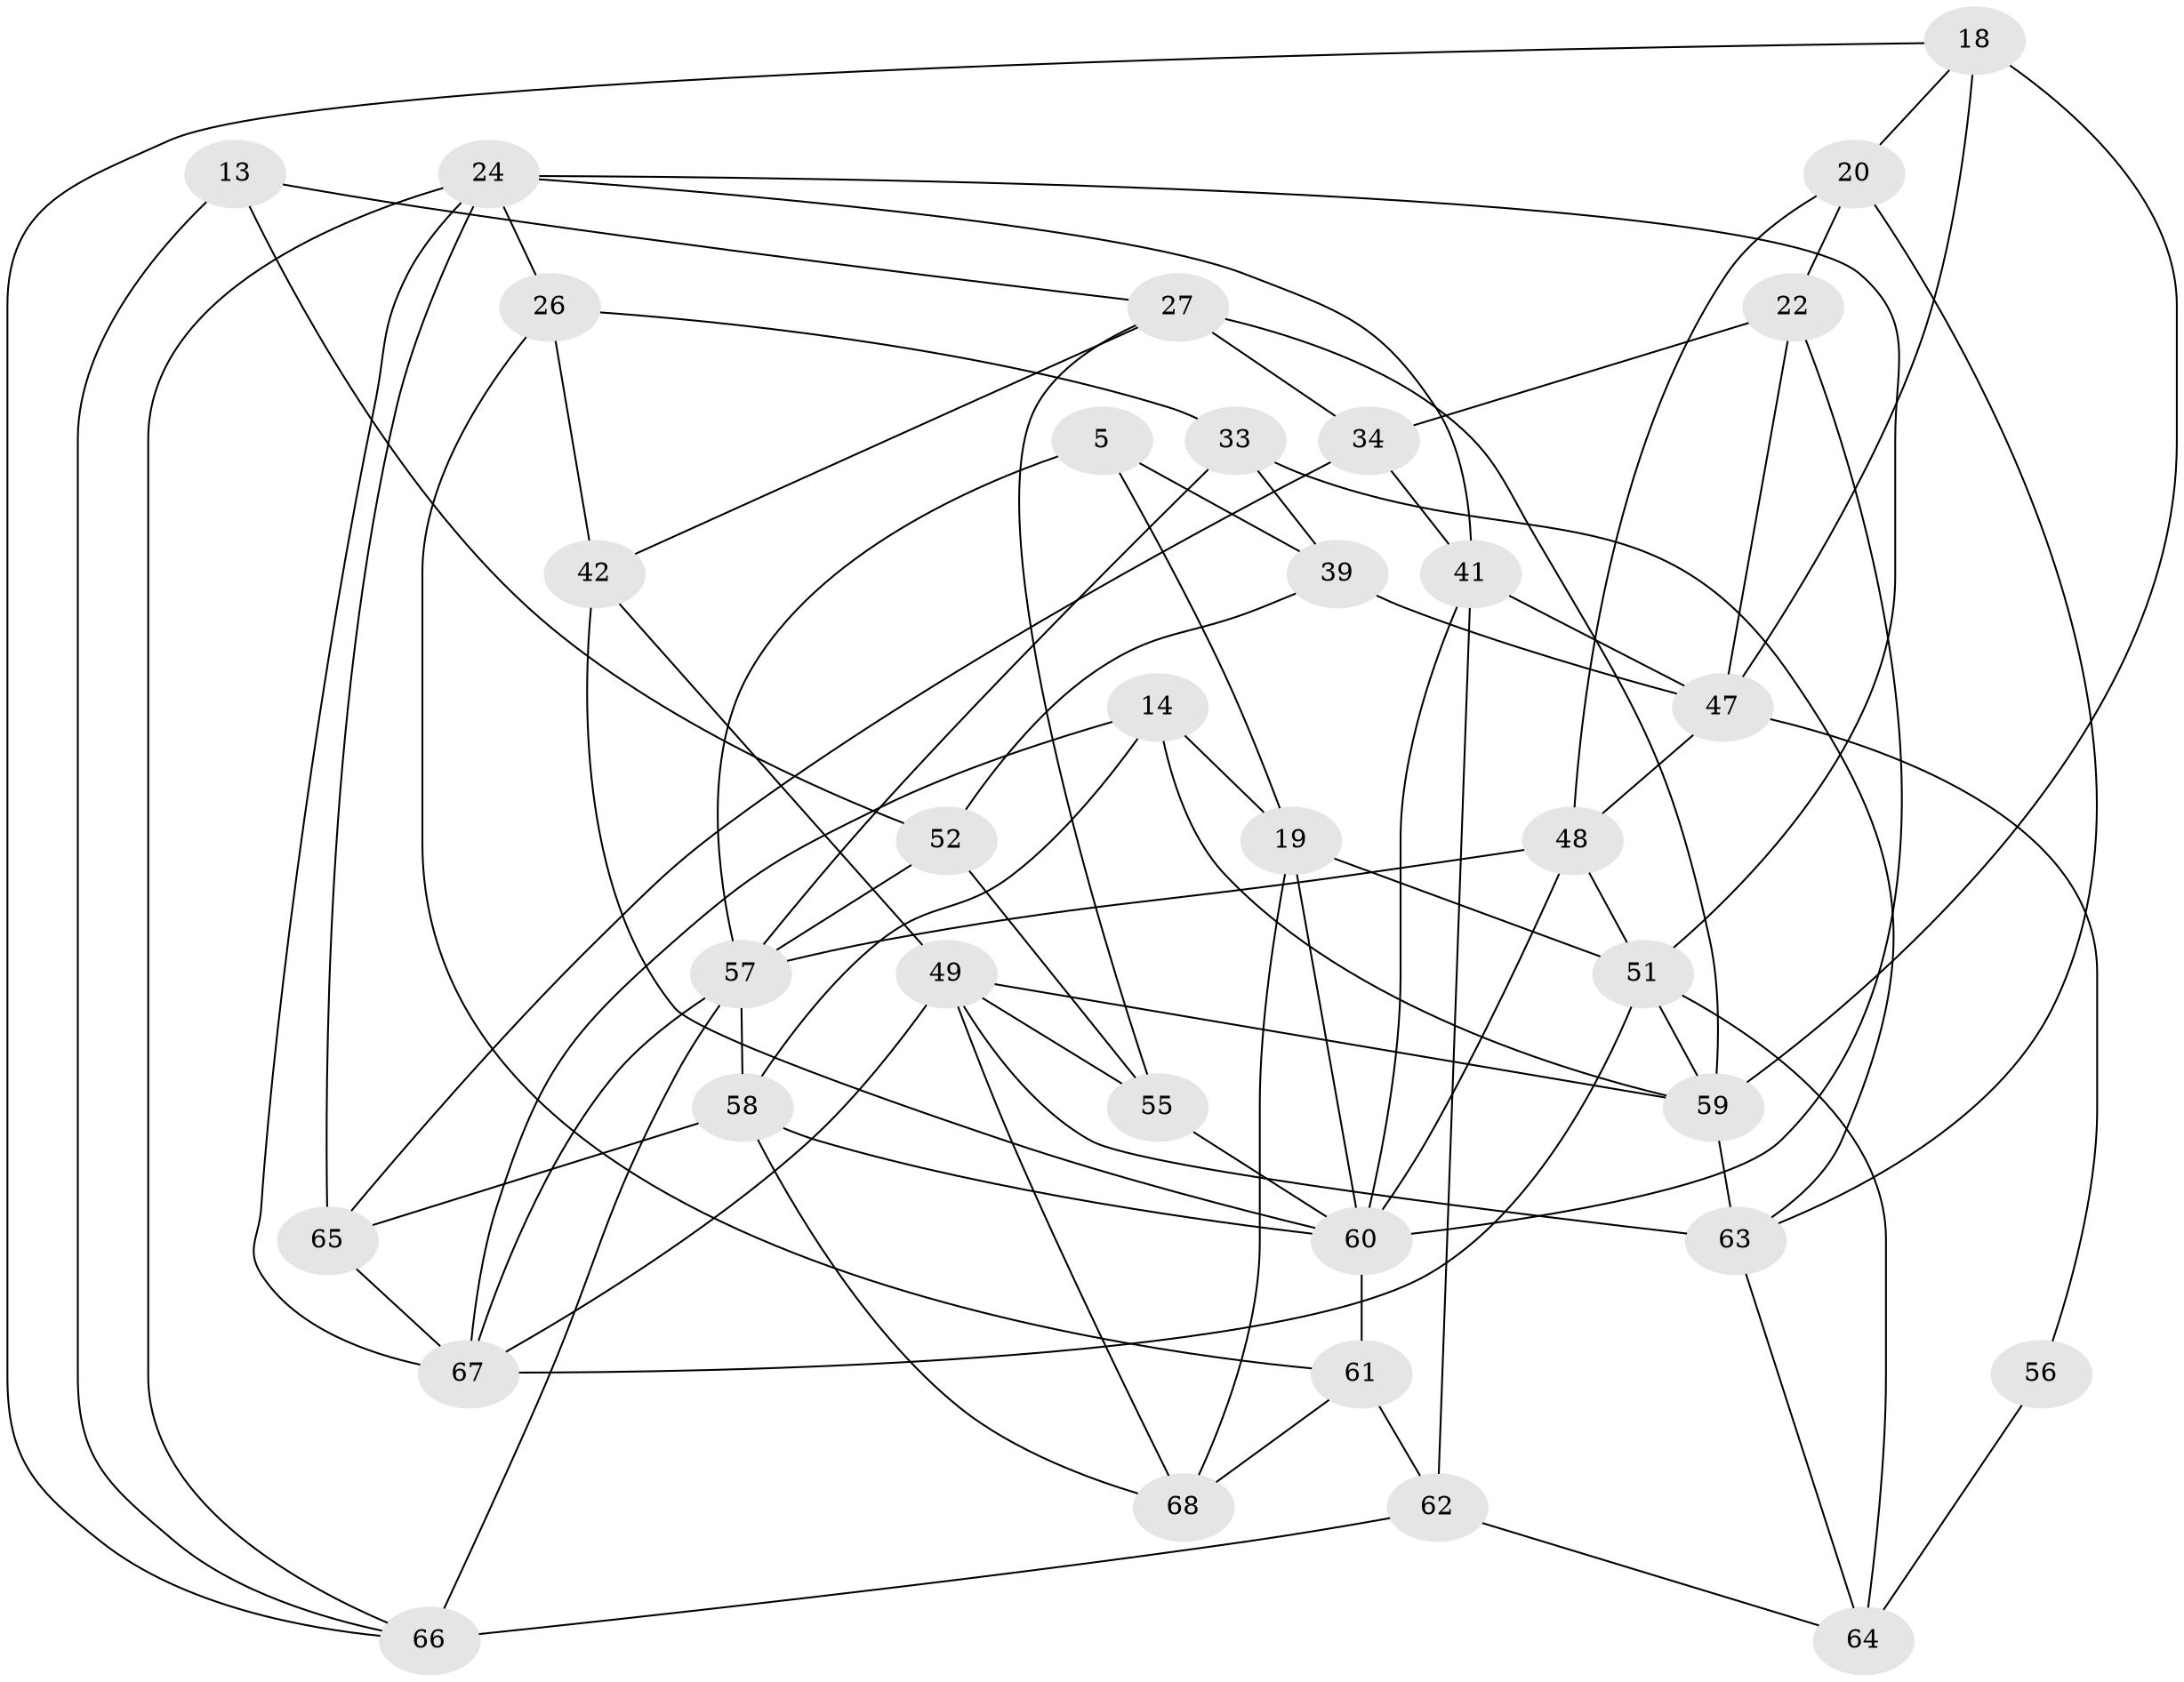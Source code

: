 // original degree distribution, {4: 1.0}
// Generated by graph-tools (version 1.1) at 2025/58/03/09/25 04:58:48]
// undirected, 34 vertices, 79 edges
graph export_dot {
graph [start="1"]
  node [color=gray90,style=filled];
  5;
  13;
  14;
  18;
  19 [super="+1"];
  20;
  22;
  24 [super="+4+23"];
  26;
  27 [super="+16"];
  33;
  34;
  39;
  41 [super="+25+28"];
  42;
  47 [super="+46+32"];
  48 [super="+30"];
  49 [super="+31+38"];
  51 [super="+15+40"];
  52 [super="+9"];
  55 [super="+53"];
  56;
  57 [super="+3+29+36"];
  58 [super="+8"];
  59 [super="+2+7+45"];
  60 [super="+50"];
  61;
  62 [super="+43"];
  63 [super="+37"];
  64 [super="+44"];
  65 [super="+54"];
  66 [super="+11+35"];
  67 [super="+10+21"];
  68;
  5 -- 39;
  5 -- 19 [weight=2];
  5 -- 57;
  13 -- 27 [weight=2];
  13 -- 66;
  13 -- 52;
  14 -- 19;
  14 -- 58;
  14 -- 59;
  14 -- 67;
  18 -- 66;
  18 -- 47;
  18 -- 59;
  18 -- 20;
  19 -- 68;
  19 -- 51;
  19 -- 60;
  20 -- 63;
  20 -- 48;
  20 -- 22;
  22 -- 34;
  22 -- 60;
  22 -- 47;
  24 -- 41 [weight=3];
  24 -- 65 [weight=2];
  24 -- 26;
  24 -- 66 [weight=2];
  24 -- 67;
  24 -- 51;
  26 -- 61;
  26 -- 33;
  26 -- 42;
  27 -- 55;
  27 -- 59 [weight=3];
  27 -- 34;
  27 -- 42;
  33 -- 63;
  33 -- 39;
  33 -- 57;
  34 -- 65;
  34 -- 41;
  39 -- 52;
  39 -- 47;
  41 -- 47 [weight=2];
  41 -- 60;
  41 -- 62;
  42 -- 49;
  42 -- 60;
  47 -- 56 [weight=2];
  47 -- 48;
  48 -- 57;
  48 -- 51 [weight=2];
  48 -- 60;
  49 -- 55 [weight=2];
  49 -- 68;
  49 -- 63;
  49 -- 67 [weight=2];
  49 -- 59;
  51 -- 64;
  51 -- 59 [weight=2];
  51 -- 67;
  52 -- 57 [weight=2];
  52 -- 55 [weight=2];
  55 -- 60;
  56 -- 64 [weight=2];
  57 -- 58;
  57 -- 66 [weight=2];
  57 -- 67 [weight=2];
  58 -- 68;
  58 -- 60;
  58 -- 65 [weight=2];
  59 -- 63 [weight=2];
  60 -- 61;
  61 -- 68;
  61 -- 62;
  62 -- 64 [weight=2];
  62 -- 66 [weight=2];
  63 -- 64;
  65 -- 67;
}
